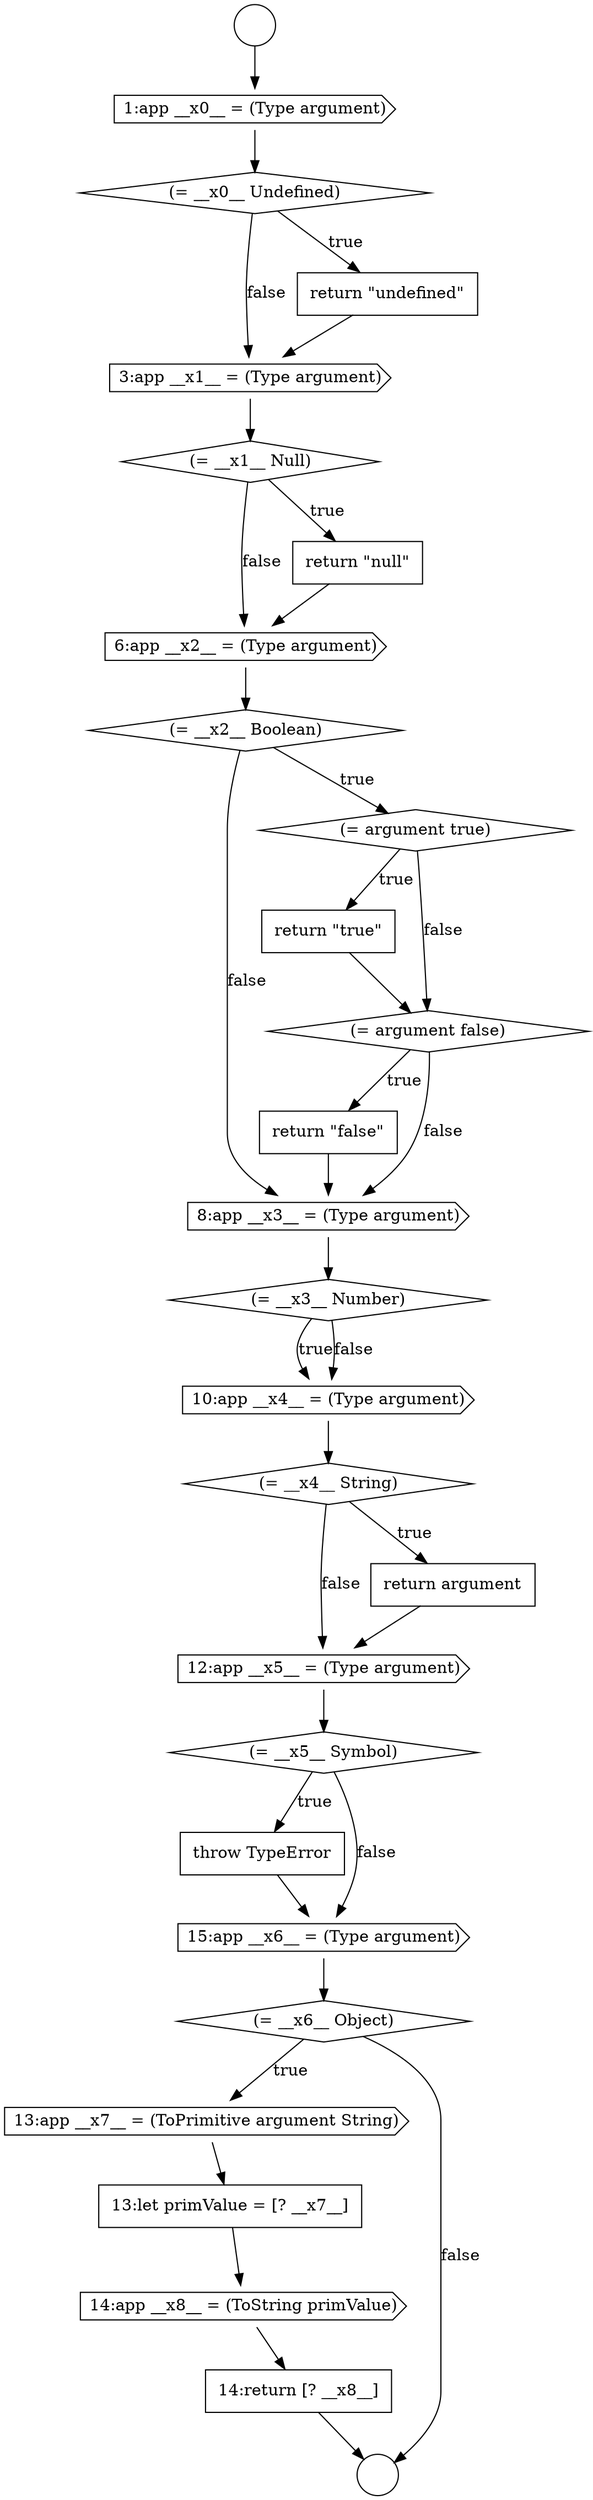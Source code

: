 digraph {
  node18193 [shape=cds, label=<<font color="black">1:app __x0__ = (Type argument)</font>> color="black" fillcolor="white" style=filled]
  node18210 [shape=cds, label=<<font color="black">12:app __x5__ = (Type argument)</font>> color="black" fillcolor="white" style=filled]
  node18215 [shape=cds, label=<<font color="black">13:app __x7__ = (ToPrimitive argument String)</font>> color="black" fillcolor="white" style=filled]
  node18207 [shape=cds, label=<<font color="black">10:app __x4__ = (Type argument)</font>> color="black" fillcolor="white" style=filled]
  node18197 [shape=diamond, label=<<font color="black">(= __x1__ Null)</font>> color="black" fillcolor="white" style=filled]
  node18212 [shape=none, margin=0, label=<<font color="black">
    <table border="0" cellborder="1" cellspacing="0" cellpadding="10">
      <tr><td align="left">throw TypeError</td></tr>
    </table>
  </font>> color="black" fillcolor="white" style=filled]
  node18196 [shape=cds, label=<<font color="black">3:app __x1__ = (Type argument)</font>> color="black" fillcolor="white" style=filled]
  node18218 [shape=none, margin=0, label=<<font color="black">
    <table border="0" cellborder="1" cellspacing="0" cellpadding="10">
      <tr><td align="left">14:return [? __x8__]</td></tr>
    </table>
  </font>> color="black" fillcolor="white" style=filled]
  node18199 [shape=cds, label=<<font color="black">6:app __x2__ = (Type argument)</font>> color="black" fillcolor="white" style=filled]
  node18192 [shape=circle label=" " color="black" fillcolor="white" style=filled]
  node18202 [shape=none, margin=0, label=<<font color="black">
    <table border="0" cellborder="1" cellspacing="0" cellpadding="10">
      <tr><td align="left">return &quot;true&quot;</td></tr>
    </table>
  </font>> color="black" fillcolor="white" style=filled]
  node18214 [shape=diamond, label=<<font color="black">(= __x6__ Object)</font>> color="black" fillcolor="white" style=filled]
  node18200 [shape=diamond, label=<<font color="black">(= __x2__ Boolean)</font>> color="black" fillcolor="white" style=filled]
  node18209 [shape=none, margin=0, label=<<font color="black">
    <table border="0" cellborder="1" cellspacing="0" cellpadding="10">
      <tr><td align="left">return argument</td></tr>
    </table>
  </font>> color="black" fillcolor="white" style=filled]
  node18204 [shape=none, margin=0, label=<<font color="black">
    <table border="0" cellborder="1" cellspacing="0" cellpadding="10">
      <tr><td align="left">return &quot;false&quot;</td></tr>
    </table>
  </font>> color="black" fillcolor="white" style=filled]
  node18205 [shape=cds, label=<<font color="black">8:app __x3__ = (Type argument)</font>> color="black" fillcolor="white" style=filled]
  node18208 [shape=diamond, label=<<font color="black">(= __x4__ String)</font>> color="black" fillcolor="white" style=filled]
  node18201 [shape=diamond, label=<<font color="black">(= argument true)</font>> color="black" fillcolor="white" style=filled]
  node18216 [shape=none, margin=0, label=<<font color="black">
    <table border="0" cellborder="1" cellspacing="0" cellpadding="10">
      <tr><td align="left">13:let primValue = [? __x7__]</td></tr>
    </table>
  </font>> color="black" fillcolor="white" style=filled]
  node18191 [shape=circle label=" " color="black" fillcolor="white" style=filled]
  node18195 [shape=none, margin=0, label=<<font color="black">
    <table border="0" cellborder="1" cellspacing="0" cellpadding="10">
      <tr><td align="left">return &quot;undefined&quot;</td></tr>
    </table>
  </font>> color="black" fillcolor="white" style=filled]
  node18213 [shape=cds, label=<<font color="black">15:app __x6__ = (Type argument)</font>> color="black" fillcolor="white" style=filled]
  node18198 [shape=none, margin=0, label=<<font color="black">
    <table border="0" cellborder="1" cellspacing="0" cellpadding="10">
      <tr><td align="left">return &quot;null&quot;</td></tr>
    </table>
  </font>> color="black" fillcolor="white" style=filled]
  node18211 [shape=diamond, label=<<font color="black">(= __x5__ Symbol)</font>> color="black" fillcolor="white" style=filled]
  node18217 [shape=cds, label=<<font color="black">14:app __x8__ = (ToString primValue)</font>> color="black" fillcolor="white" style=filled]
  node18194 [shape=diamond, label=<<font color="black">(= __x0__ Undefined)</font>> color="black" fillcolor="white" style=filled]
  node18206 [shape=diamond, label=<<font color="black">(= __x3__ Number)</font>> color="black" fillcolor="white" style=filled]
  node18203 [shape=diamond, label=<<font color="black">(= argument false)</font>> color="black" fillcolor="white" style=filled]
  node18210 -> node18211 [ color="black"]
  node18200 -> node18201 [label=<<font color="black">true</font>> color="black"]
  node18200 -> node18205 [label=<<font color="black">false</font>> color="black"]
  node18209 -> node18210 [ color="black"]
  node18216 -> node18217 [ color="black"]
  node18198 -> node18199 [ color="black"]
  node18212 -> node18213 [ color="black"]
  node18196 -> node18197 [ color="black"]
  node18194 -> node18195 [label=<<font color="black">true</font>> color="black"]
  node18194 -> node18196 [label=<<font color="black">false</font>> color="black"]
  node18217 -> node18218 [ color="black"]
  node18191 -> node18193 [ color="black"]
  node18197 -> node18198 [label=<<font color="black">true</font>> color="black"]
  node18197 -> node18199 [label=<<font color="black">false</font>> color="black"]
  node18207 -> node18208 [ color="black"]
  node18215 -> node18216 [ color="black"]
  node18211 -> node18212 [label=<<font color="black">true</font>> color="black"]
  node18211 -> node18213 [label=<<font color="black">false</font>> color="black"]
  node18193 -> node18194 [ color="black"]
  node18213 -> node18214 [ color="black"]
  node18202 -> node18203 [ color="black"]
  node18204 -> node18205 [ color="black"]
  node18218 -> node18192 [ color="black"]
  node18203 -> node18204 [label=<<font color="black">true</font>> color="black"]
  node18203 -> node18205 [label=<<font color="black">false</font>> color="black"]
  node18195 -> node18196 [ color="black"]
  node18206 -> node18207 [label=<<font color="black">true</font>> color="black"]
  node18206 -> node18207 [label=<<font color="black">false</font>> color="black"]
  node18214 -> node18215 [label=<<font color="black">true</font>> color="black"]
  node18214 -> node18192 [label=<<font color="black">false</font>> color="black"]
  node18208 -> node18209 [label=<<font color="black">true</font>> color="black"]
  node18208 -> node18210 [label=<<font color="black">false</font>> color="black"]
  node18205 -> node18206 [ color="black"]
  node18199 -> node18200 [ color="black"]
  node18201 -> node18202 [label=<<font color="black">true</font>> color="black"]
  node18201 -> node18203 [label=<<font color="black">false</font>> color="black"]
}
